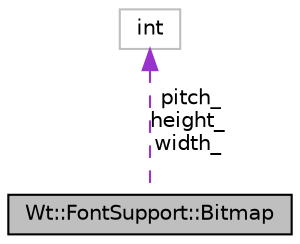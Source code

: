 digraph "Wt::FontSupport::Bitmap"
{
 // LATEX_PDF_SIZE
  edge [fontname="Helvetica",fontsize="10",labelfontname="Helvetica",labelfontsize="10"];
  node [fontname="Helvetica",fontsize="10",shape=record];
  Node1 [label="Wt::FontSupport::Bitmap",height=0.2,width=0.4,color="black", fillcolor="grey75", style="filled", fontcolor="black",tooltip=" "];
  Node2 -> Node1 [dir="back",color="darkorchid3",fontsize="10",style="dashed",label=" pitch_\nheight_\nwidth_" ];
  Node2 [label="int",height=0.2,width=0.4,color="grey75", fillcolor="white", style="filled",tooltip=" "];
}
